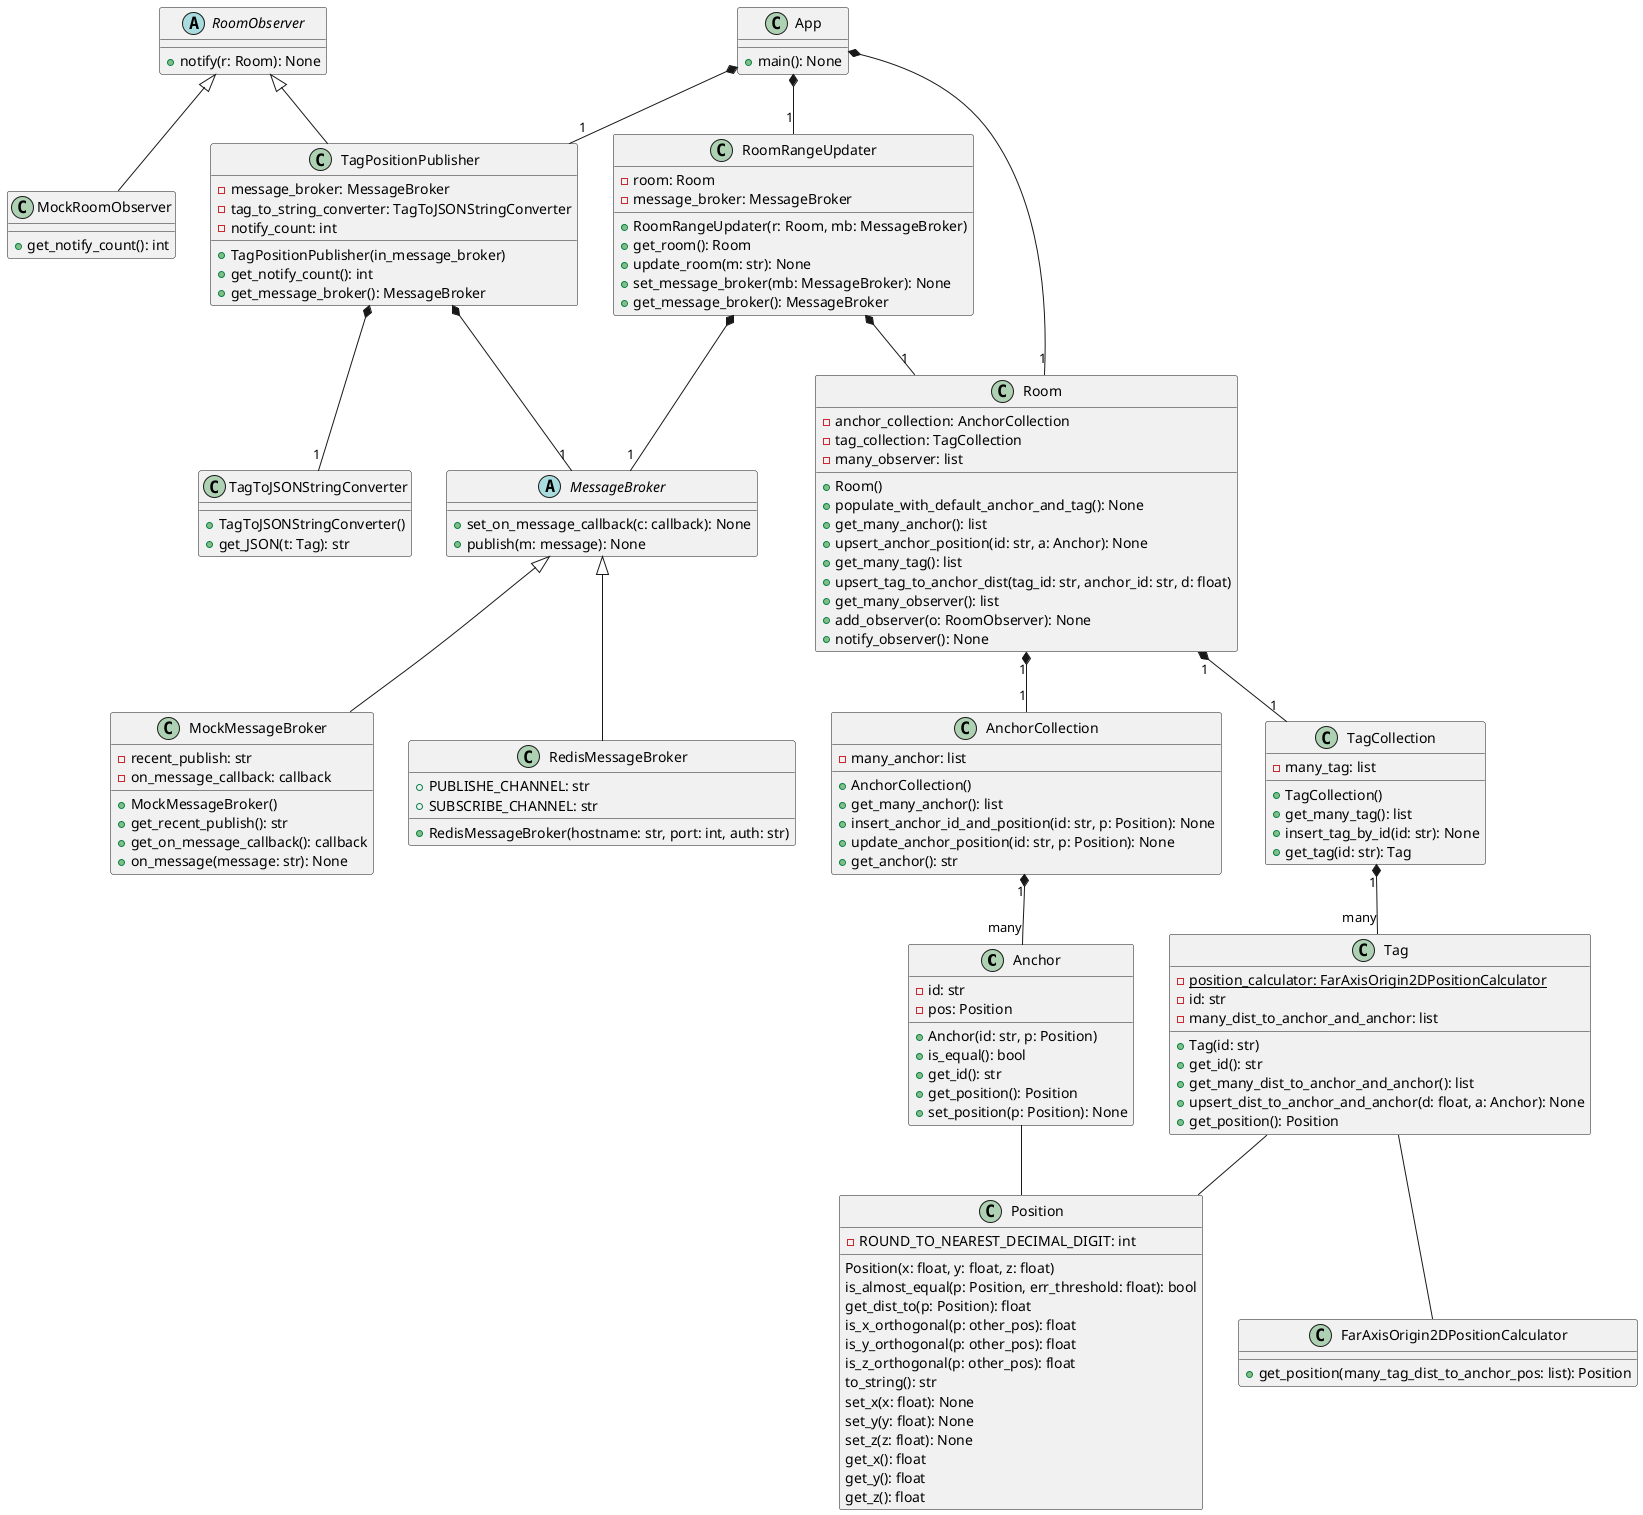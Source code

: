 @startuml

class Anchor {
    - id: str 
    - pos: Position
    
    + Anchor(id: str, p: Position)
    + is_equal(): bool 
    + get_id(): str 
    + get_position(): Position 
    + set_position(p: Position): None
}
class Tag {
    - {static} position_calculator: FarAxisOrigin2DPositionCalculator
    - id: str
    - many_dist_to_anchor_and_anchor: list
    
    + Tag(id: str)
    + get_id(): str
    + get_many_dist_to_anchor_and_anchor(): list
    + upsert_dist_to_anchor_and_anchor(d: float, a: Anchor): None
    + get_position(): Position
}

class AnchorCollection {
    - many_anchor: list

    + AnchorCollection()
    + get_many_anchor(): list
    + insert_anchor_id_and_position(id: str, p: Position): None
    + update_anchor_position(id: str, p: Position): None
    + get_anchor(): str
}
class TagCollection {
    - many_tag: list

    + TagCollection()
    + get_many_tag(): list
    + insert_tag_by_id(id: str): None
    + get_tag(id: str): Tag
}

class Room {
    - anchor_collection: AnchorCollection
    - tag_collection: TagCollection
    - many_observer: list

    + Room()
    + populate_with_default_anchor_and_tag(): None
    + get_many_anchor(): list
    + upsert_anchor_position(id: str, a: Anchor): None
    + get_many_tag(): list
    + upsert_tag_to_anchor_dist(tag_id: str, anchor_id: str, d: float)
    + get_many_observer(): list
    + add_observer(o: RoomObserver): None
    + notify_observer(): None
}
class TagToJSONStringConverter {
    + TagToJSONStringConverter()
    + get_JSON(t: Tag): str
}

abstract class MessageBroker{
    + set_on_message_callback(c: callback): None
    + publish(m: message): None
}
class MockMessageBroker {
    - recent_publish: str
    - on_message_callback: callback

    + MockMessageBroker()
    + get_recent_publish(): str
    + get_on_message_callback(): callback
    + on_message(message: str): None
}
class RedisMessageBroker {
    + PUBLISHE_CHANNEL: str
    + SUBSCRIBE_CHANNEL: str
    
    + RedisMessageBroker(hostname: str, port: int, auth: str)
}

abstract class RoomObserver {
    + notify(r: Room): None
}
class TagPositionPublisher {
    - message_broker: MessageBroker
    - tag_to_string_converter: TagToJSONStringConverter
    - notify_count: int

    + TagPositionPublisher(in_message_broker)
    + get_notify_count(): int
    + get_message_broker(): MessageBroker
}
class MockRoomObserver {
    + get_notify_count(): int
}

class RoomRangeUpdater {
    - room: Room
    - message_broker: MessageBroker
    
    + RoomRangeUpdater(r: Room, mb: MessageBroker)
    + get_room(): Room
    + update_room(m: str): None
    + set_message_broker(mb: MessageBroker): None
    + get_message_broker(): MessageBroker
}


class Position {
    - ROUND_TO_NEAREST_DECIMAL_DIGIT: int

    Position(x: float, y: float, z: float)
    is_almost_equal(p: Position, err_threshold: float): bool
    get_dist_to(p: Position): float
    is_x_orthogonal(p: other_pos): float
    is_y_orthogonal(p: other_pos): float
    is_z_orthogonal(p: other_pos): float
    to_string(): str
    set_x(x: float): None
    set_y(y: float): None
    set_z(z: float): None
    get_x(): float
    get_y(): float
    get_z(): float
}
class FarAxisOrigin2DPositionCalculator {
    + get_position(many_tag_dist_to_anchor_pos: list): Position
}


class App {
    + main(): None
}


Tag -- FarAxisOrigin2DPositionCalculator
Tag -- Position

Anchor -- Position

AnchorCollection "1" *-- "many" Anchor
TagCollection "1" *-- "many" Tag

Room "1" *-- "1" AnchorCollection
Room "1" *-- "1" TagCollection

MessageBroker <|-- MockMessageBroker
MessageBroker <|-- RedisMessageBroker

RoomObserver <|-- TagPositionPublisher
RoomObserver <|-- MockRoomObserver

TagPositionPublisher *-- "1" MessageBroker
TagPositionPublisher *-- "1" TagToJSONStringConverter

RoomRangeUpdater *-- "1" MessageBroker
RoomRangeUpdater *-- "1" Room

App *-- "1" RoomRangeUpdater
App *-- "1" Room
App *-- "1" TagPositionPublisher








@enduml